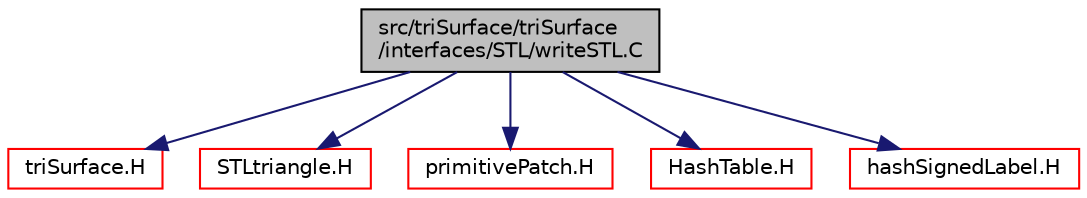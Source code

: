 digraph "src/triSurface/triSurface/interfaces/STL/writeSTL.C"
{
  bgcolor="transparent";
  edge [fontname="Helvetica",fontsize="10",labelfontname="Helvetica",labelfontsize="10"];
  node [fontname="Helvetica",fontsize="10",shape=record];
  Node1 [label="src/triSurface/triSurface\l/interfaces/STL/writeSTL.C",height=0.2,width=0.4,color="black", fillcolor="grey75", style="filled", fontcolor="black"];
  Node1 -> Node2 [color="midnightblue",fontsize="10",style="solid",fontname="Helvetica"];
  Node2 [label="triSurface.H",height=0.2,width=0.4,color="red",URL="$a10647.html"];
  Node1 -> Node3 [color="midnightblue",fontsize="10",style="solid",fontname="Helvetica"];
  Node3 [label="STLtriangle.H",height=0.2,width=0.4,color="red",URL="$a10011.html"];
  Node1 -> Node4 [color="midnightblue",fontsize="10",style="solid",fontname="Helvetica"];
  Node4 [label="primitivePatch.H",height=0.2,width=0.4,color="red",URL="$a09062.html"];
  Node1 -> Node5 [color="midnightblue",fontsize="10",style="solid",fontname="Helvetica"];
  Node5 [label="HashTable.H",height=0.2,width=0.4,color="red",URL="$a07878.html"];
  Node1 -> Node6 [color="midnightblue",fontsize="10",style="solid",fontname="Helvetica"];
  Node6 [label="hashSignedLabel.H",height=0.2,width=0.4,color="red",URL="$a10612.html"];
}

